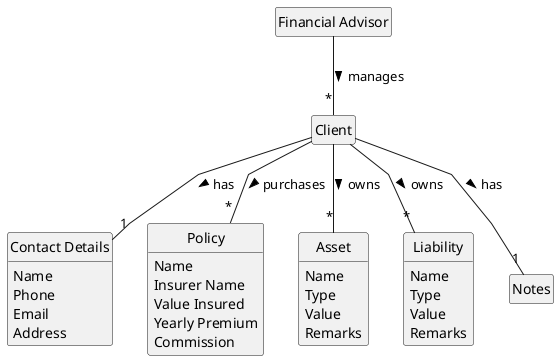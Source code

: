 @startuml Domain Model
skinparam style strictuml
skinparam groupInheritance 2
skinparam linetype polyline



hide empty members

class "Financial Advisor" as FinancialAdvisor {
}

class "Client" as Client {
}

class "Contact Details" {
    Name
    Phone
    Email
    Address
}

class "Policy" {
    Name
    Insurer Name
    Value Insured
    Yearly Premium
    Commission
}

class "Asset" {
    Name
    Type
    Value
    Remarks
}

class "Liability" {
    Name
    Type
    Value
    Remarks
}



class "Notes" {
}



FinancialAdvisor -- "*" "Client": manages >

"Client" -- "*" "Policy" : purchases >
"Client" -- "*" "Asset" : owns >
"Client" -- "*" "Liability" : owns >
"Client" -- "1" "Contact Details" : has >
"Client" -- "1" "Notes" : has >


@enduml
